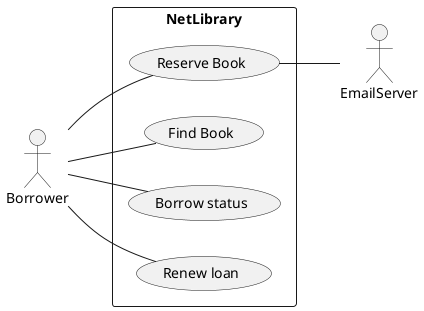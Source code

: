 @startuml
left to right direction
:Borrower: as br
:EmailServer: as ec

rectangle NetLibrary {
    br -- (Find Book)
    br -- (Reserve Book)
    br -- (Borrow status)
    br -- (Renew loan)
}

ec -up- (Reserve Book)
@enduml
